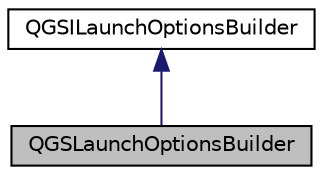 digraph "QGSLaunchOptionsBuilder"
{
  edge [fontname="Helvetica",fontsize="10",labelfontname="Helvetica",labelfontsize="10"];
  node [fontname="Helvetica",fontsize="10",shape=record];
  Node0 [label="QGSLaunchOptionsBuilder",height=0.2,width=0.4,color="black", fillcolor="grey75", style="filled", fontcolor="black"];
  Node1 -> Node0 [dir="back",color="midnightblue",fontsize="10",style="solid",fontname="Helvetica"];
  Node1 [label="QGSILaunchOptionsBuilder",height=0.2,width=0.4,color="black", fillcolor="white", style="filled",URL="$class_q_g_s_i_launch_options_builder.html",tooltip="启动选项建造者（抽象） "];
}

